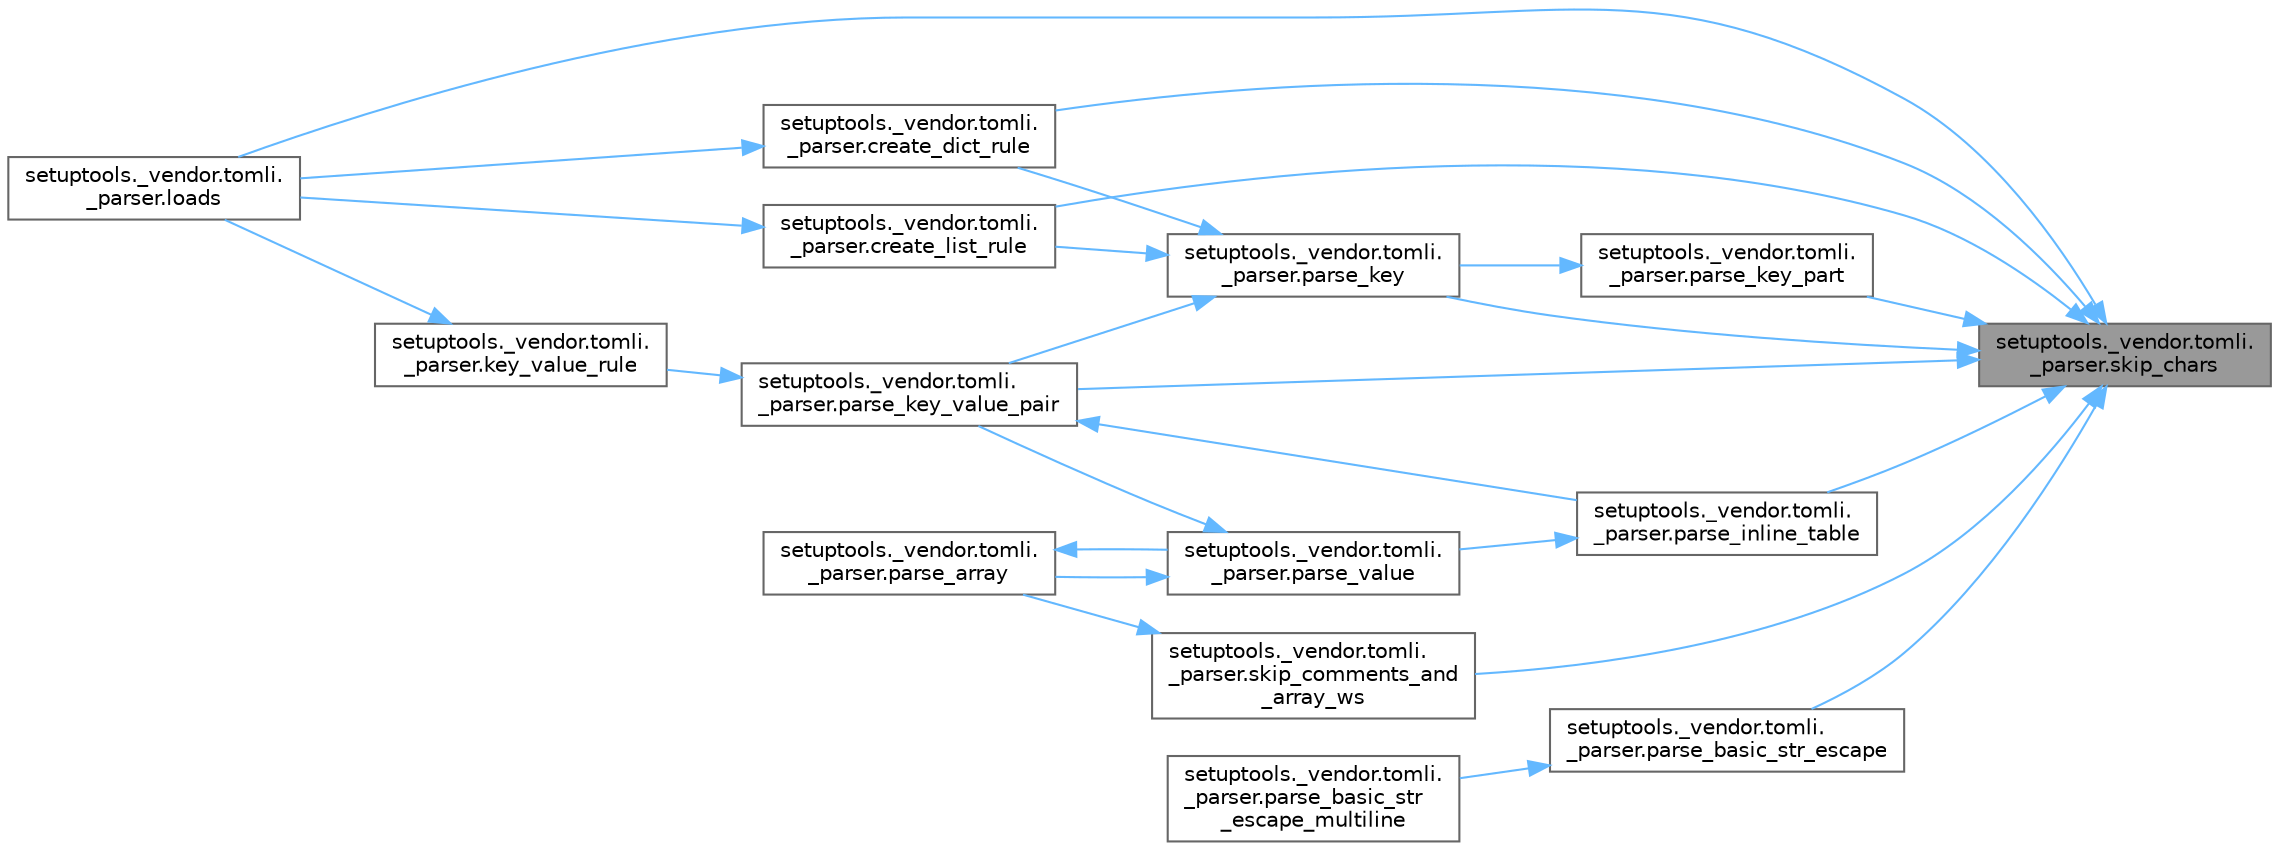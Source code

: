 digraph "setuptools._vendor.tomli._parser.skip_chars"
{
 // LATEX_PDF_SIZE
  bgcolor="transparent";
  edge [fontname=Helvetica,fontsize=10,labelfontname=Helvetica,labelfontsize=10];
  node [fontname=Helvetica,fontsize=10,shape=box,height=0.2,width=0.4];
  rankdir="RL";
  Node1 [id="Node000001",label="setuptools._vendor.tomli.\l_parser.skip_chars",height=0.2,width=0.4,color="gray40", fillcolor="grey60", style="filled", fontcolor="black",tooltip=" "];
  Node1 -> Node2 [id="edge1_Node000001_Node000002",dir="back",color="steelblue1",style="solid",tooltip=" "];
  Node2 [id="Node000002",label="setuptools._vendor.tomli.\l_parser.create_dict_rule",height=0.2,width=0.4,color="grey40", fillcolor="white", style="filled",URL="$namespacesetuptools_1_1__vendor_1_1tomli_1_1__parser.html#ab2a07877505deb51cc3fc14a12da768a",tooltip=" "];
  Node2 -> Node3 [id="edge2_Node000002_Node000003",dir="back",color="steelblue1",style="solid",tooltip=" "];
  Node3 [id="Node000003",label="setuptools._vendor.tomli.\l_parser.loads",height=0.2,width=0.4,color="grey40", fillcolor="white", style="filled",URL="$namespacesetuptools_1_1__vendor_1_1tomli_1_1__parser.html#a51a521918b4676994efaf2a7e8741a99",tooltip=" "];
  Node1 -> Node4 [id="edge3_Node000001_Node000004",dir="back",color="steelblue1",style="solid",tooltip=" "];
  Node4 [id="Node000004",label="setuptools._vendor.tomli.\l_parser.create_list_rule",height=0.2,width=0.4,color="grey40", fillcolor="white", style="filled",URL="$namespacesetuptools_1_1__vendor_1_1tomli_1_1__parser.html#af0c5ae968449e30484f976fc652b891f",tooltip=" "];
  Node4 -> Node3 [id="edge4_Node000004_Node000003",dir="back",color="steelblue1",style="solid",tooltip=" "];
  Node1 -> Node3 [id="edge5_Node000001_Node000003",dir="back",color="steelblue1",style="solid",tooltip=" "];
  Node1 -> Node5 [id="edge6_Node000001_Node000005",dir="back",color="steelblue1",style="solid",tooltip=" "];
  Node5 [id="Node000005",label="setuptools._vendor.tomli.\l_parser.parse_basic_str_escape",height=0.2,width=0.4,color="grey40", fillcolor="white", style="filled",URL="$namespacesetuptools_1_1__vendor_1_1tomli_1_1__parser.html#a39fadff9701184d9f5937a93a778b2f5",tooltip=" "];
  Node5 -> Node6 [id="edge7_Node000005_Node000006",dir="back",color="steelblue1",style="solid",tooltip=" "];
  Node6 [id="Node000006",label="setuptools._vendor.tomli.\l_parser.parse_basic_str\l_escape_multiline",height=0.2,width=0.4,color="grey40", fillcolor="white", style="filled",URL="$namespacesetuptools_1_1__vendor_1_1tomli_1_1__parser.html#aebd78b41fe64631ee0b306f5e0c9e651",tooltip=" "];
  Node1 -> Node7 [id="edge8_Node000001_Node000007",dir="back",color="steelblue1",style="solid",tooltip=" "];
  Node7 [id="Node000007",label="setuptools._vendor.tomli.\l_parser.parse_inline_table",height=0.2,width=0.4,color="grey40", fillcolor="white", style="filled",URL="$namespacesetuptools_1_1__vendor_1_1tomli_1_1__parser.html#a162d0490573ec0ae12d29951a508ec60",tooltip=" "];
  Node7 -> Node8 [id="edge9_Node000007_Node000008",dir="back",color="steelblue1",style="solid",tooltip=" "];
  Node8 [id="Node000008",label="setuptools._vendor.tomli.\l_parser.parse_value",height=0.2,width=0.4,color="grey40", fillcolor="white", style="filled",URL="$namespacesetuptools_1_1__vendor_1_1tomli_1_1__parser.html#a859c989acd058efb1e894ba2db0c0274",tooltip=" "];
  Node8 -> Node9 [id="edge10_Node000008_Node000009",dir="back",color="steelblue1",style="solid",tooltip=" "];
  Node9 [id="Node000009",label="setuptools._vendor.tomli.\l_parser.parse_array",height=0.2,width=0.4,color="grey40", fillcolor="white", style="filled",URL="$namespacesetuptools_1_1__vendor_1_1tomli_1_1__parser.html#ac8580a64f23f80bbe732778133c7e49d",tooltip=" "];
  Node9 -> Node8 [id="edge11_Node000009_Node000008",dir="back",color="steelblue1",style="solid",tooltip=" "];
  Node8 -> Node10 [id="edge12_Node000008_Node000010",dir="back",color="steelblue1",style="solid",tooltip=" "];
  Node10 [id="Node000010",label="setuptools._vendor.tomli.\l_parser.parse_key_value_pair",height=0.2,width=0.4,color="grey40", fillcolor="white", style="filled",URL="$namespacesetuptools_1_1__vendor_1_1tomli_1_1__parser.html#a52beb72f312fddb91a97a42c7b6738d1",tooltip=" "];
  Node10 -> Node11 [id="edge13_Node000010_Node000011",dir="back",color="steelblue1",style="solid",tooltip=" "];
  Node11 [id="Node000011",label="setuptools._vendor.tomli.\l_parser.key_value_rule",height=0.2,width=0.4,color="grey40", fillcolor="white", style="filled",URL="$namespacesetuptools_1_1__vendor_1_1tomli_1_1__parser.html#ad6963d1b88baf19e1a51b342bfed6c9e",tooltip=" "];
  Node11 -> Node3 [id="edge14_Node000011_Node000003",dir="back",color="steelblue1",style="solid",tooltip=" "];
  Node10 -> Node7 [id="edge15_Node000010_Node000007",dir="back",color="steelblue1",style="solid",tooltip=" "];
  Node1 -> Node12 [id="edge16_Node000001_Node000012",dir="back",color="steelblue1",style="solid",tooltip=" "];
  Node12 [id="Node000012",label="setuptools._vendor.tomli.\l_parser.parse_key",height=0.2,width=0.4,color="grey40", fillcolor="white", style="filled",URL="$namespacesetuptools_1_1__vendor_1_1tomli_1_1__parser.html#af519e613f61f89a99c88eab9ef1aa256",tooltip=" "];
  Node12 -> Node2 [id="edge17_Node000012_Node000002",dir="back",color="steelblue1",style="solid",tooltip=" "];
  Node12 -> Node4 [id="edge18_Node000012_Node000004",dir="back",color="steelblue1",style="solid",tooltip=" "];
  Node12 -> Node10 [id="edge19_Node000012_Node000010",dir="back",color="steelblue1",style="solid",tooltip=" "];
  Node1 -> Node13 [id="edge20_Node000001_Node000013",dir="back",color="steelblue1",style="solid",tooltip=" "];
  Node13 [id="Node000013",label="setuptools._vendor.tomli.\l_parser.parse_key_part",height=0.2,width=0.4,color="grey40", fillcolor="white", style="filled",URL="$namespacesetuptools_1_1__vendor_1_1tomli_1_1__parser.html#ae6734802c129d290c319667c7f1f93c0",tooltip=" "];
  Node13 -> Node12 [id="edge21_Node000013_Node000012",dir="back",color="steelblue1",style="solid",tooltip=" "];
  Node1 -> Node10 [id="edge22_Node000001_Node000010",dir="back",color="steelblue1",style="solid",tooltip=" "];
  Node1 -> Node14 [id="edge23_Node000001_Node000014",dir="back",color="steelblue1",style="solid",tooltip=" "];
  Node14 [id="Node000014",label="setuptools._vendor.tomli.\l_parser.skip_comments_and\l_array_ws",height=0.2,width=0.4,color="grey40", fillcolor="white", style="filled",URL="$namespacesetuptools_1_1__vendor_1_1tomli_1_1__parser.html#af393ac0f56fa8cb49b9f379c8e18d996",tooltip=" "];
  Node14 -> Node9 [id="edge24_Node000014_Node000009",dir="back",color="steelblue1",style="solid",tooltip=" "];
}

